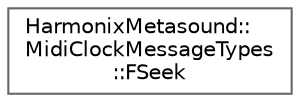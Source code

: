 digraph "Graphical Class Hierarchy"
{
 // INTERACTIVE_SVG=YES
 // LATEX_PDF_SIZE
  bgcolor="transparent";
  edge [fontname=Helvetica,fontsize=10,labelfontname=Helvetica,labelfontsize=10];
  node [fontname=Helvetica,fontsize=10,shape=box,height=0.2,width=0.4];
  rankdir="LR";
  Node0 [id="Node000000",label="HarmonixMetasound::\lMidiClockMessageTypes\l::FSeek",height=0.2,width=0.4,color="grey40", fillcolor="white", style="filled",URL="$df/d8f/structHarmonixMetasound_1_1MidiClockMessageTypes_1_1FSeek.html",tooltip=" "];
}
